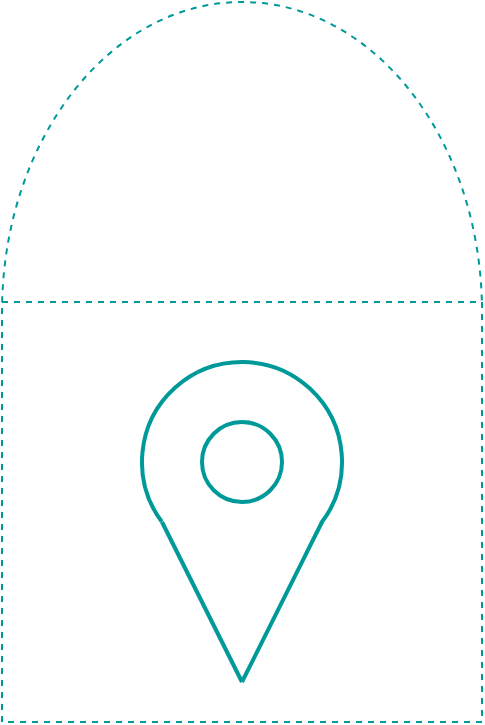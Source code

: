 <mxfile version="11.3.1" type="device" pages="1"><diagram id="RoP2oE8YAXeX-rXlZVwL" name="Page-1"><mxGraphModel dx="834" dy="465" grid="1" gridSize="10" guides="1" tooltips="1" connect="1" arrows="1" fold="1" page="1" pageScale="1" pageWidth="827" pageHeight="1169" math="0" shadow="0"><root><mxCell id="0"/><mxCell id="1" parent="0"/><mxCell id="xQp4CpLwpqO_x3q-HYnC-1" value="" style="endArrow=none;html=1;strokeColor=#009999;strokeWidth=2;" edge="1" parent="1"><mxGeometry width="50" height="50" relative="1" as="geometry"><mxPoint x="360" y="360" as="sourcePoint"/><mxPoint x="320" y="280" as="targetPoint"/></mxGeometry></mxCell><mxCell id="xQp4CpLwpqO_x3q-HYnC-2" value="" style="endArrow=none;html=1;strokeColor=#009999;strokeWidth=2;" edge="1" parent="1"><mxGeometry width="50" height="50" relative="1" as="geometry"><mxPoint x="360" y="360" as="sourcePoint"/><mxPoint x="400" y="280" as="targetPoint"/></mxGeometry></mxCell><mxCell id="xQp4CpLwpqO_x3q-HYnC-5" value="" style="verticalLabelPosition=bottom;verticalAlign=top;html=1;shape=mxgraph.basic.arc;startAngle=0.648;endAngle=0.355;strokeWidth=2;fillColor=none;strokeColor=#009999;" vertex="1" parent="1"><mxGeometry x="310" y="200" width="100" height="100" as="geometry"/></mxCell><mxCell id="xQp4CpLwpqO_x3q-HYnC-6" value="" style="ellipse;whiteSpace=wrap;html=1;aspect=fixed;strokeColor=#009999;strokeWidth=2;fillColor=none;" vertex="1" parent="1"><mxGeometry x="340" y="230" width="40" height="40" as="geometry"/></mxCell><mxCell id="xQp4CpLwpqO_x3q-HYnC-7" value="" style="rounded=0;whiteSpace=wrap;html=1;strokeColor=#009999;strokeWidth=1;fillColor=none;dashed=1;" vertex="1" parent="1"><mxGeometry x="240" y="170" width="240" height="210" as="geometry"/></mxCell><mxCell id="xQp4CpLwpqO_x3q-HYnC-8" value="" style="verticalLabelPosition=bottom;verticalAlign=top;html=1;shape=mxgraph.basic.arc;startAngle=0.505;endAngle=0.995;strokeColor=#009999;strokeWidth=1;fillColor=none;direction=south;dashed=1;perimeterSpacing=1;" vertex="1" parent="1"><mxGeometry x="240" y="20" width="240" height="310" as="geometry"/></mxCell></root></mxGraphModel></diagram></mxfile>